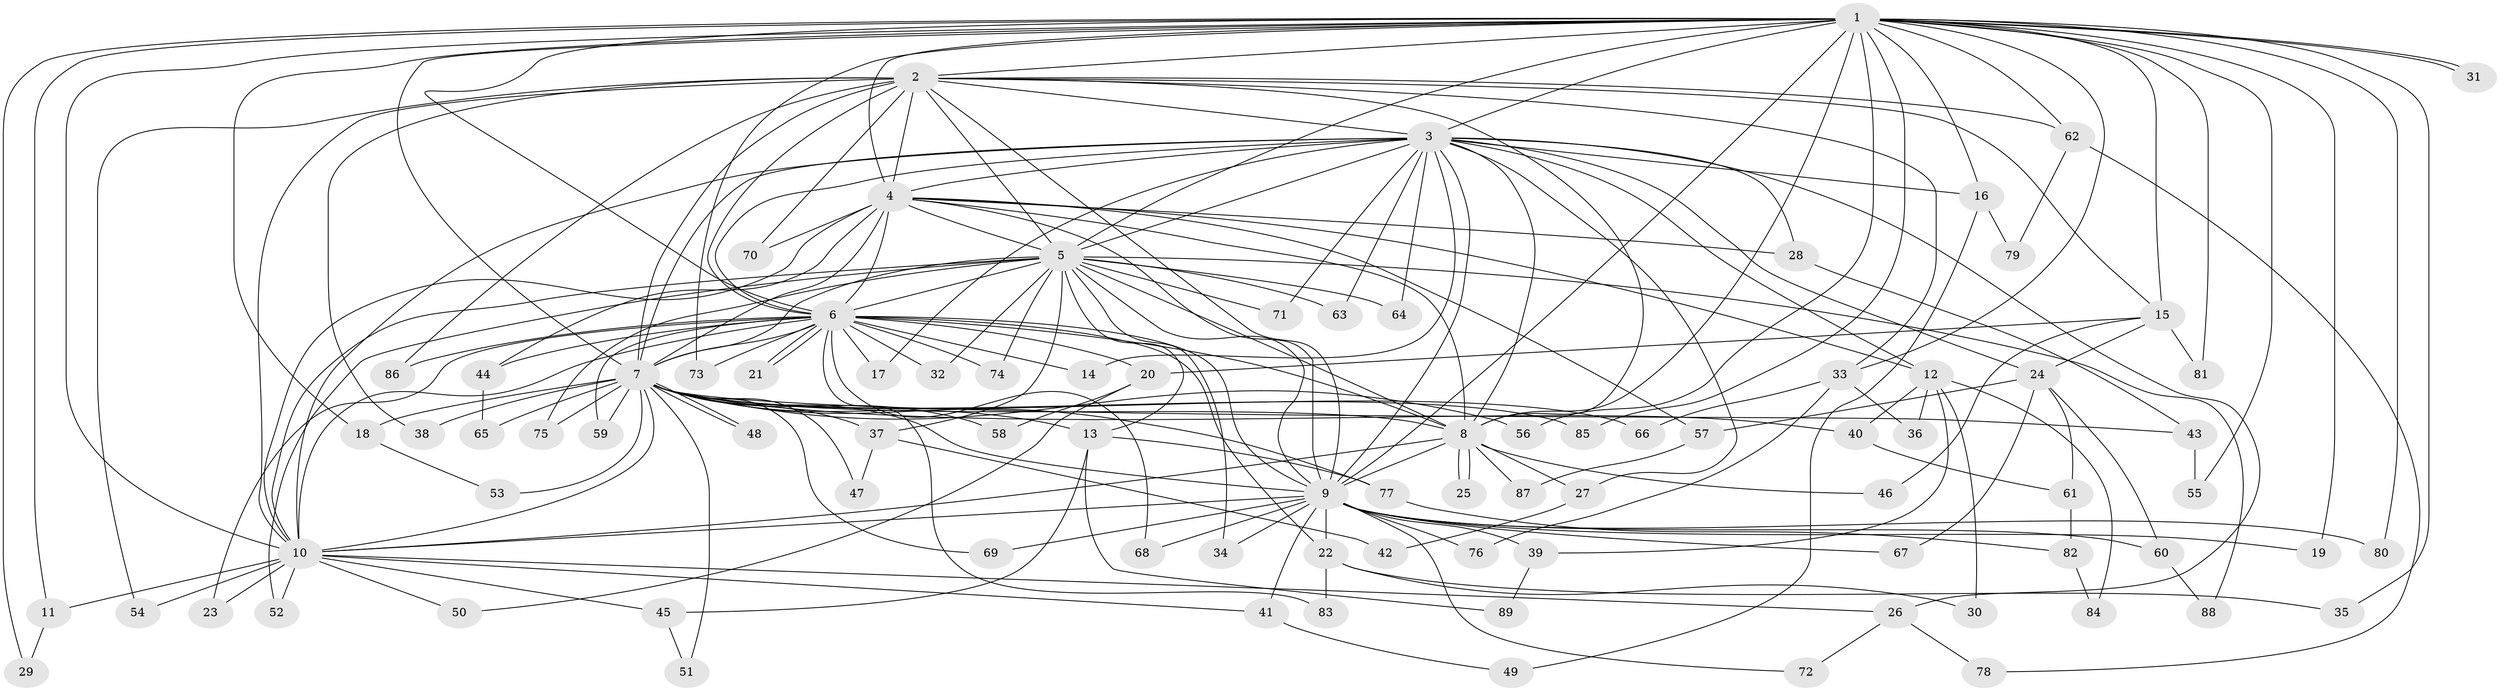 // coarse degree distribution, {34: 0.014285714285714285, 21: 0.014285714285714285, 18: 0.014285714285714285, 13: 0.014285714285714285, 19: 0.014285714285714285, 24: 0.014285714285714285, 12: 0.014285714285714285, 20: 0.014285714285714285, 3: 0.1, 7: 0.02857142857142857, 2: 0.6, 1: 0.04285714285714286, 4: 0.08571428571428572, 6: 0.014285714285714285, 5: 0.014285714285714285}
// Generated by graph-tools (version 1.1) at 2025/41/03/06/25 10:41:35]
// undirected, 89 vertices, 203 edges
graph export_dot {
graph [start="1"]
  node [color=gray90,style=filled];
  1;
  2;
  3;
  4;
  5;
  6;
  7;
  8;
  9;
  10;
  11;
  12;
  13;
  14;
  15;
  16;
  17;
  18;
  19;
  20;
  21;
  22;
  23;
  24;
  25;
  26;
  27;
  28;
  29;
  30;
  31;
  32;
  33;
  34;
  35;
  36;
  37;
  38;
  39;
  40;
  41;
  42;
  43;
  44;
  45;
  46;
  47;
  48;
  49;
  50;
  51;
  52;
  53;
  54;
  55;
  56;
  57;
  58;
  59;
  60;
  61;
  62;
  63;
  64;
  65;
  66;
  67;
  68;
  69;
  70;
  71;
  72;
  73;
  74;
  75;
  76;
  77;
  78;
  79;
  80;
  81;
  82;
  83;
  84;
  85;
  86;
  87;
  88;
  89;
  1 -- 2;
  1 -- 3;
  1 -- 4;
  1 -- 5;
  1 -- 6;
  1 -- 7;
  1 -- 8;
  1 -- 9;
  1 -- 10;
  1 -- 11;
  1 -- 15;
  1 -- 16;
  1 -- 18;
  1 -- 19;
  1 -- 29;
  1 -- 31;
  1 -- 31;
  1 -- 33;
  1 -- 35;
  1 -- 55;
  1 -- 56;
  1 -- 62;
  1 -- 73;
  1 -- 80;
  1 -- 81;
  1 -- 85;
  2 -- 3;
  2 -- 4;
  2 -- 5;
  2 -- 6;
  2 -- 7;
  2 -- 8;
  2 -- 9;
  2 -- 10;
  2 -- 15;
  2 -- 33;
  2 -- 38;
  2 -- 54;
  2 -- 62;
  2 -- 70;
  2 -- 86;
  3 -- 4;
  3 -- 5;
  3 -- 6;
  3 -- 7;
  3 -- 8;
  3 -- 9;
  3 -- 10;
  3 -- 12;
  3 -- 14;
  3 -- 16;
  3 -- 17;
  3 -- 24;
  3 -- 26;
  3 -- 27;
  3 -- 28;
  3 -- 63;
  3 -- 64;
  3 -- 71;
  4 -- 5;
  4 -- 6;
  4 -- 7;
  4 -- 8;
  4 -- 9;
  4 -- 10;
  4 -- 12;
  4 -- 28;
  4 -- 44;
  4 -- 57;
  4 -- 70;
  5 -- 6;
  5 -- 7;
  5 -- 8;
  5 -- 9;
  5 -- 10;
  5 -- 13;
  5 -- 32;
  5 -- 34;
  5 -- 37;
  5 -- 52;
  5 -- 63;
  5 -- 64;
  5 -- 71;
  5 -- 74;
  5 -- 75;
  5 -- 88;
  6 -- 7;
  6 -- 8;
  6 -- 9;
  6 -- 10;
  6 -- 14;
  6 -- 17;
  6 -- 20;
  6 -- 21;
  6 -- 21;
  6 -- 22;
  6 -- 23;
  6 -- 32;
  6 -- 44;
  6 -- 59;
  6 -- 68;
  6 -- 73;
  6 -- 74;
  6 -- 83;
  6 -- 86;
  7 -- 8;
  7 -- 9;
  7 -- 10;
  7 -- 13;
  7 -- 18;
  7 -- 37;
  7 -- 38;
  7 -- 40;
  7 -- 43;
  7 -- 47;
  7 -- 48;
  7 -- 48;
  7 -- 51;
  7 -- 53;
  7 -- 56;
  7 -- 58;
  7 -- 59;
  7 -- 65;
  7 -- 66;
  7 -- 69;
  7 -- 75;
  7 -- 77;
  7 -- 85;
  8 -- 9;
  8 -- 10;
  8 -- 25;
  8 -- 25;
  8 -- 27;
  8 -- 46;
  8 -- 87;
  9 -- 10;
  9 -- 19;
  9 -- 22;
  9 -- 34;
  9 -- 39;
  9 -- 41;
  9 -- 60;
  9 -- 67;
  9 -- 68;
  9 -- 69;
  9 -- 72;
  9 -- 76;
  9 -- 80;
  10 -- 11;
  10 -- 23;
  10 -- 26;
  10 -- 41;
  10 -- 45;
  10 -- 50;
  10 -- 52;
  10 -- 54;
  11 -- 29;
  12 -- 30;
  12 -- 36;
  12 -- 39;
  12 -- 40;
  12 -- 84;
  13 -- 45;
  13 -- 77;
  13 -- 89;
  15 -- 20;
  15 -- 24;
  15 -- 46;
  15 -- 81;
  16 -- 49;
  16 -- 79;
  18 -- 53;
  20 -- 50;
  20 -- 58;
  22 -- 30;
  22 -- 35;
  22 -- 83;
  24 -- 57;
  24 -- 60;
  24 -- 61;
  24 -- 67;
  26 -- 72;
  26 -- 78;
  27 -- 42;
  28 -- 43;
  33 -- 36;
  33 -- 66;
  33 -- 76;
  37 -- 42;
  37 -- 47;
  39 -- 89;
  40 -- 61;
  41 -- 49;
  43 -- 55;
  44 -- 65;
  45 -- 51;
  57 -- 87;
  60 -- 88;
  61 -- 82;
  62 -- 78;
  62 -- 79;
  77 -- 82;
  82 -- 84;
}
